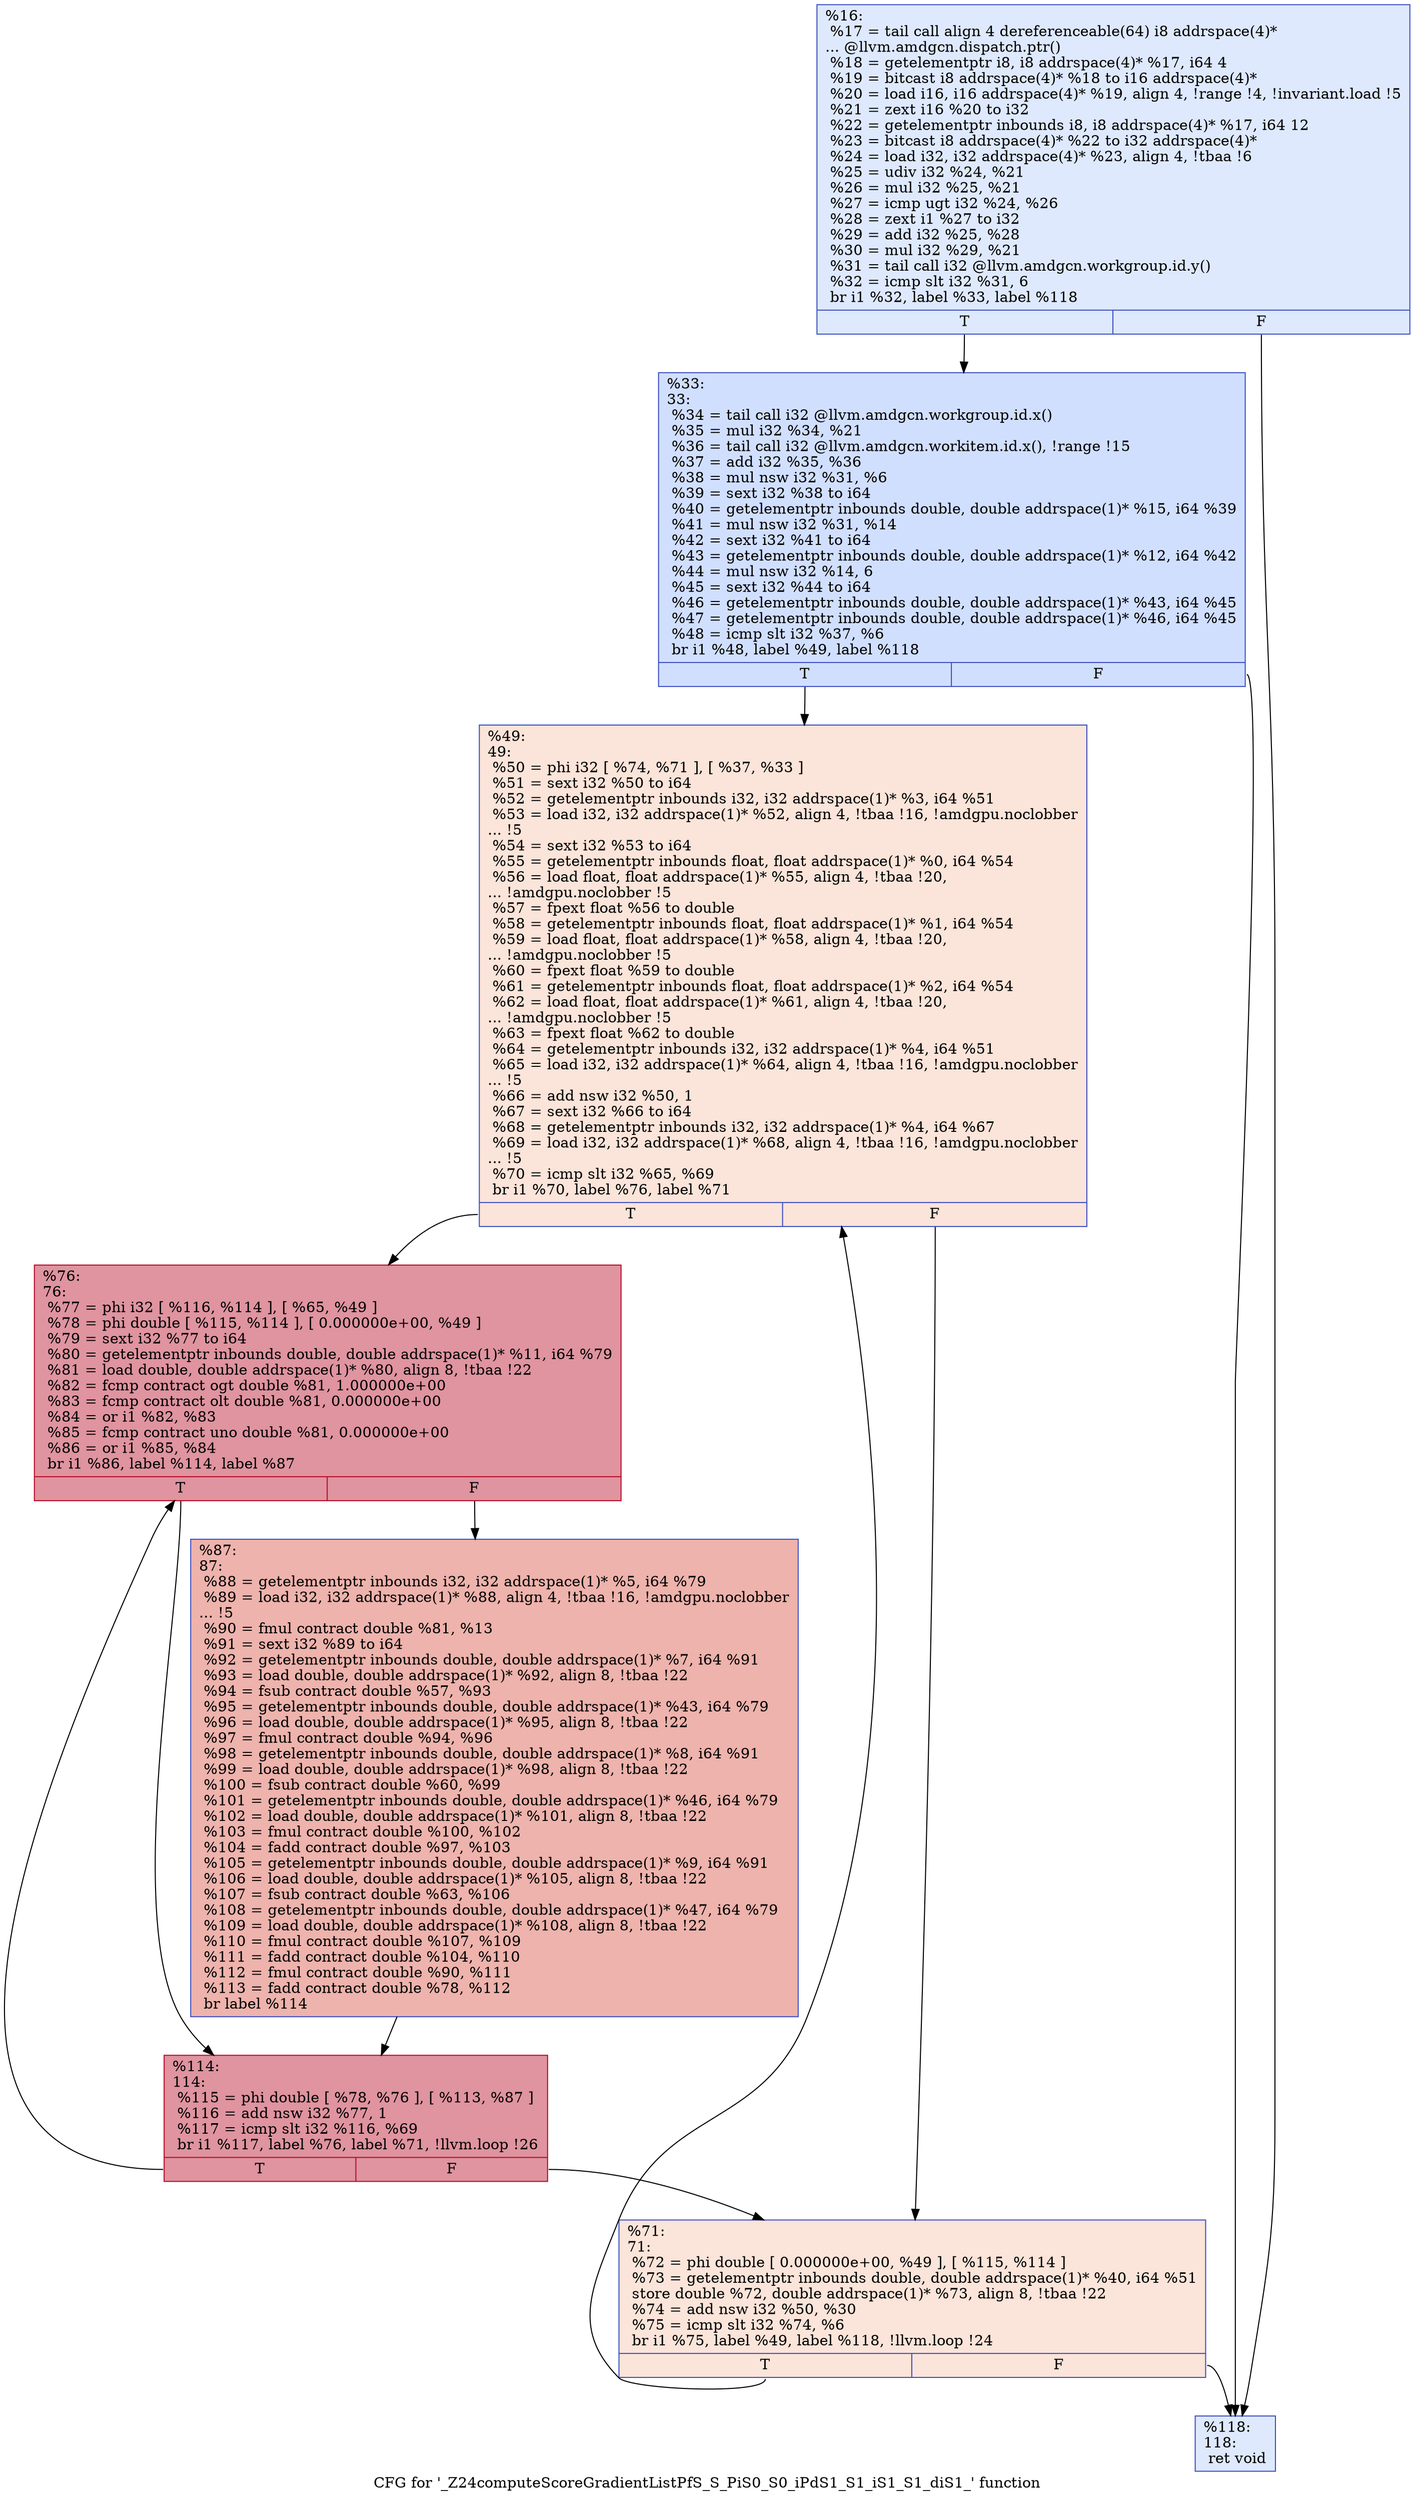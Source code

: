 digraph "CFG for '_Z24computeScoreGradientListPfS_S_PiS0_S0_iPdS1_S1_iS1_S1_diS1_' function" {
	label="CFG for '_Z24computeScoreGradientListPfS_S_PiS0_S0_iPdS1_S1_iS1_S1_diS1_' function";

	Node0x5439d20 [shape=record,color="#3d50c3ff", style=filled, fillcolor="#b5cdfa70",label="{%16:\l  %17 = tail call align 4 dereferenceable(64) i8 addrspace(4)*\l... @llvm.amdgcn.dispatch.ptr()\l  %18 = getelementptr i8, i8 addrspace(4)* %17, i64 4\l  %19 = bitcast i8 addrspace(4)* %18 to i16 addrspace(4)*\l  %20 = load i16, i16 addrspace(4)* %19, align 4, !range !4, !invariant.load !5\l  %21 = zext i16 %20 to i32\l  %22 = getelementptr inbounds i8, i8 addrspace(4)* %17, i64 12\l  %23 = bitcast i8 addrspace(4)* %22 to i32 addrspace(4)*\l  %24 = load i32, i32 addrspace(4)* %23, align 4, !tbaa !6\l  %25 = udiv i32 %24, %21\l  %26 = mul i32 %25, %21\l  %27 = icmp ugt i32 %24, %26\l  %28 = zext i1 %27 to i32\l  %29 = add i32 %25, %28\l  %30 = mul i32 %29, %21\l  %31 = tail call i32 @llvm.amdgcn.workgroup.id.y()\l  %32 = icmp slt i32 %31, 6\l  br i1 %32, label %33, label %118\l|{<s0>T|<s1>F}}"];
	Node0x5439d20:s0 -> Node0x543ac40;
	Node0x5439d20:s1 -> Node0x543acd0;
	Node0x543ac40 [shape=record,color="#3d50c3ff", style=filled, fillcolor="#96b7ff70",label="{%33:\l33:                                               \l  %34 = tail call i32 @llvm.amdgcn.workgroup.id.x()\l  %35 = mul i32 %34, %21\l  %36 = tail call i32 @llvm.amdgcn.workitem.id.x(), !range !15\l  %37 = add i32 %35, %36\l  %38 = mul nsw i32 %31, %6\l  %39 = sext i32 %38 to i64\l  %40 = getelementptr inbounds double, double addrspace(1)* %15, i64 %39\l  %41 = mul nsw i32 %31, %14\l  %42 = sext i32 %41 to i64\l  %43 = getelementptr inbounds double, double addrspace(1)* %12, i64 %42\l  %44 = mul nsw i32 %14, 6\l  %45 = sext i32 %44 to i64\l  %46 = getelementptr inbounds double, double addrspace(1)* %43, i64 %45\l  %47 = getelementptr inbounds double, double addrspace(1)* %46, i64 %45\l  %48 = icmp slt i32 %37, %6\l  br i1 %48, label %49, label %118\l|{<s0>T|<s1>F}}"];
	Node0x543ac40:s0 -> Node0x543da10;
	Node0x543ac40:s1 -> Node0x543acd0;
	Node0x543da10 [shape=record,color="#3d50c3ff", style=filled, fillcolor="#f5c1a970",label="{%49:\l49:                                               \l  %50 = phi i32 [ %74, %71 ], [ %37, %33 ]\l  %51 = sext i32 %50 to i64\l  %52 = getelementptr inbounds i32, i32 addrspace(1)* %3, i64 %51\l  %53 = load i32, i32 addrspace(1)* %52, align 4, !tbaa !16, !amdgpu.noclobber\l... !5\l  %54 = sext i32 %53 to i64\l  %55 = getelementptr inbounds float, float addrspace(1)* %0, i64 %54\l  %56 = load float, float addrspace(1)* %55, align 4, !tbaa !20,\l... !amdgpu.noclobber !5\l  %57 = fpext float %56 to double\l  %58 = getelementptr inbounds float, float addrspace(1)* %1, i64 %54\l  %59 = load float, float addrspace(1)* %58, align 4, !tbaa !20,\l... !amdgpu.noclobber !5\l  %60 = fpext float %59 to double\l  %61 = getelementptr inbounds float, float addrspace(1)* %2, i64 %54\l  %62 = load float, float addrspace(1)* %61, align 4, !tbaa !20,\l... !amdgpu.noclobber !5\l  %63 = fpext float %62 to double\l  %64 = getelementptr inbounds i32, i32 addrspace(1)* %4, i64 %51\l  %65 = load i32, i32 addrspace(1)* %64, align 4, !tbaa !16, !amdgpu.noclobber\l... !5\l  %66 = add nsw i32 %50, 1\l  %67 = sext i32 %66 to i64\l  %68 = getelementptr inbounds i32, i32 addrspace(1)* %4, i64 %67\l  %69 = load i32, i32 addrspace(1)* %68, align 4, !tbaa !16, !amdgpu.noclobber\l... !5\l  %70 = icmp slt i32 %65, %69\l  br i1 %70, label %76, label %71\l|{<s0>T|<s1>F}}"];
	Node0x543da10:s0 -> Node0x543ffb0;
	Node0x543da10:s1 -> Node0x543db50;
	Node0x543db50 [shape=record,color="#3d50c3ff", style=filled, fillcolor="#f5c1a970",label="{%71:\l71:                                               \l  %72 = phi double [ 0.000000e+00, %49 ], [ %115, %114 ]\l  %73 = getelementptr inbounds double, double addrspace(1)* %40, i64 %51\l  store double %72, double addrspace(1)* %73, align 8, !tbaa !22\l  %74 = add nsw i32 %50, %30\l  %75 = icmp slt i32 %74, %6\l  br i1 %75, label %49, label %118, !llvm.loop !24\l|{<s0>T|<s1>F}}"];
	Node0x543db50:s0 -> Node0x543da10;
	Node0x543db50:s1 -> Node0x543acd0;
	Node0x543ffb0 [shape=record,color="#b70d28ff", style=filled, fillcolor="#b70d2870",label="{%76:\l76:                                               \l  %77 = phi i32 [ %116, %114 ], [ %65, %49 ]\l  %78 = phi double [ %115, %114 ], [ 0.000000e+00, %49 ]\l  %79 = sext i32 %77 to i64\l  %80 = getelementptr inbounds double, double addrspace(1)* %11, i64 %79\l  %81 = load double, double addrspace(1)* %80, align 8, !tbaa !22\l  %82 = fcmp contract ogt double %81, 1.000000e+00\l  %83 = fcmp contract olt double %81, 0.000000e+00\l  %84 = or i1 %82, %83\l  %85 = fcmp contract uno double %81, 0.000000e+00\l  %86 = or i1 %85, %84\l  br i1 %86, label %114, label %87\l|{<s0>T|<s1>F}}"];
	Node0x543ffb0:s0 -> Node0x5440b40;
	Node0x543ffb0:s1 -> Node0x5441dc0;
	Node0x5441dc0 [shape=record,color="#3d50c3ff", style=filled, fillcolor="#d6524470",label="{%87:\l87:                                               \l  %88 = getelementptr inbounds i32, i32 addrspace(1)* %5, i64 %79\l  %89 = load i32, i32 addrspace(1)* %88, align 4, !tbaa !16, !amdgpu.noclobber\l... !5\l  %90 = fmul contract double %81, %13\l  %91 = sext i32 %89 to i64\l  %92 = getelementptr inbounds double, double addrspace(1)* %7, i64 %91\l  %93 = load double, double addrspace(1)* %92, align 8, !tbaa !22\l  %94 = fsub contract double %57, %93\l  %95 = getelementptr inbounds double, double addrspace(1)* %43, i64 %79\l  %96 = load double, double addrspace(1)* %95, align 8, !tbaa !22\l  %97 = fmul contract double %94, %96\l  %98 = getelementptr inbounds double, double addrspace(1)* %8, i64 %91\l  %99 = load double, double addrspace(1)* %98, align 8, !tbaa !22\l  %100 = fsub contract double %60, %99\l  %101 = getelementptr inbounds double, double addrspace(1)* %46, i64 %79\l  %102 = load double, double addrspace(1)* %101, align 8, !tbaa !22\l  %103 = fmul contract double %100, %102\l  %104 = fadd contract double %97, %103\l  %105 = getelementptr inbounds double, double addrspace(1)* %9, i64 %91\l  %106 = load double, double addrspace(1)* %105, align 8, !tbaa !22\l  %107 = fsub contract double %63, %106\l  %108 = getelementptr inbounds double, double addrspace(1)* %47, i64 %79\l  %109 = load double, double addrspace(1)* %108, align 8, !tbaa !22\l  %110 = fmul contract double %107, %109\l  %111 = fadd contract double %104, %110\l  %112 = fmul contract double %90, %111\l  %113 = fadd contract double %78, %112\l  br label %114\l}"];
	Node0x5441dc0 -> Node0x5440b40;
	Node0x5440b40 [shape=record,color="#b70d28ff", style=filled, fillcolor="#b70d2870",label="{%114:\l114:                                              \l  %115 = phi double [ %78, %76 ], [ %113, %87 ]\l  %116 = add nsw i32 %77, 1\l  %117 = icmp slt i32 %116, %69\l  br i1 %117, label %76, label %71, !llvm.loop !26\l|{<s0>T|<s1>F}}"];
	Node0x5440b40:s0 -> Node0x543ffb0;
	Node0x5440b40:s1 -> Node0x543db50;
	Node0x543acd0 [shape=record,color="#3d50c3ff", style=filled, fillcolor="#b5cdfa70",label="{%118:\l118:                                              \l  ret void\l}"];
}
